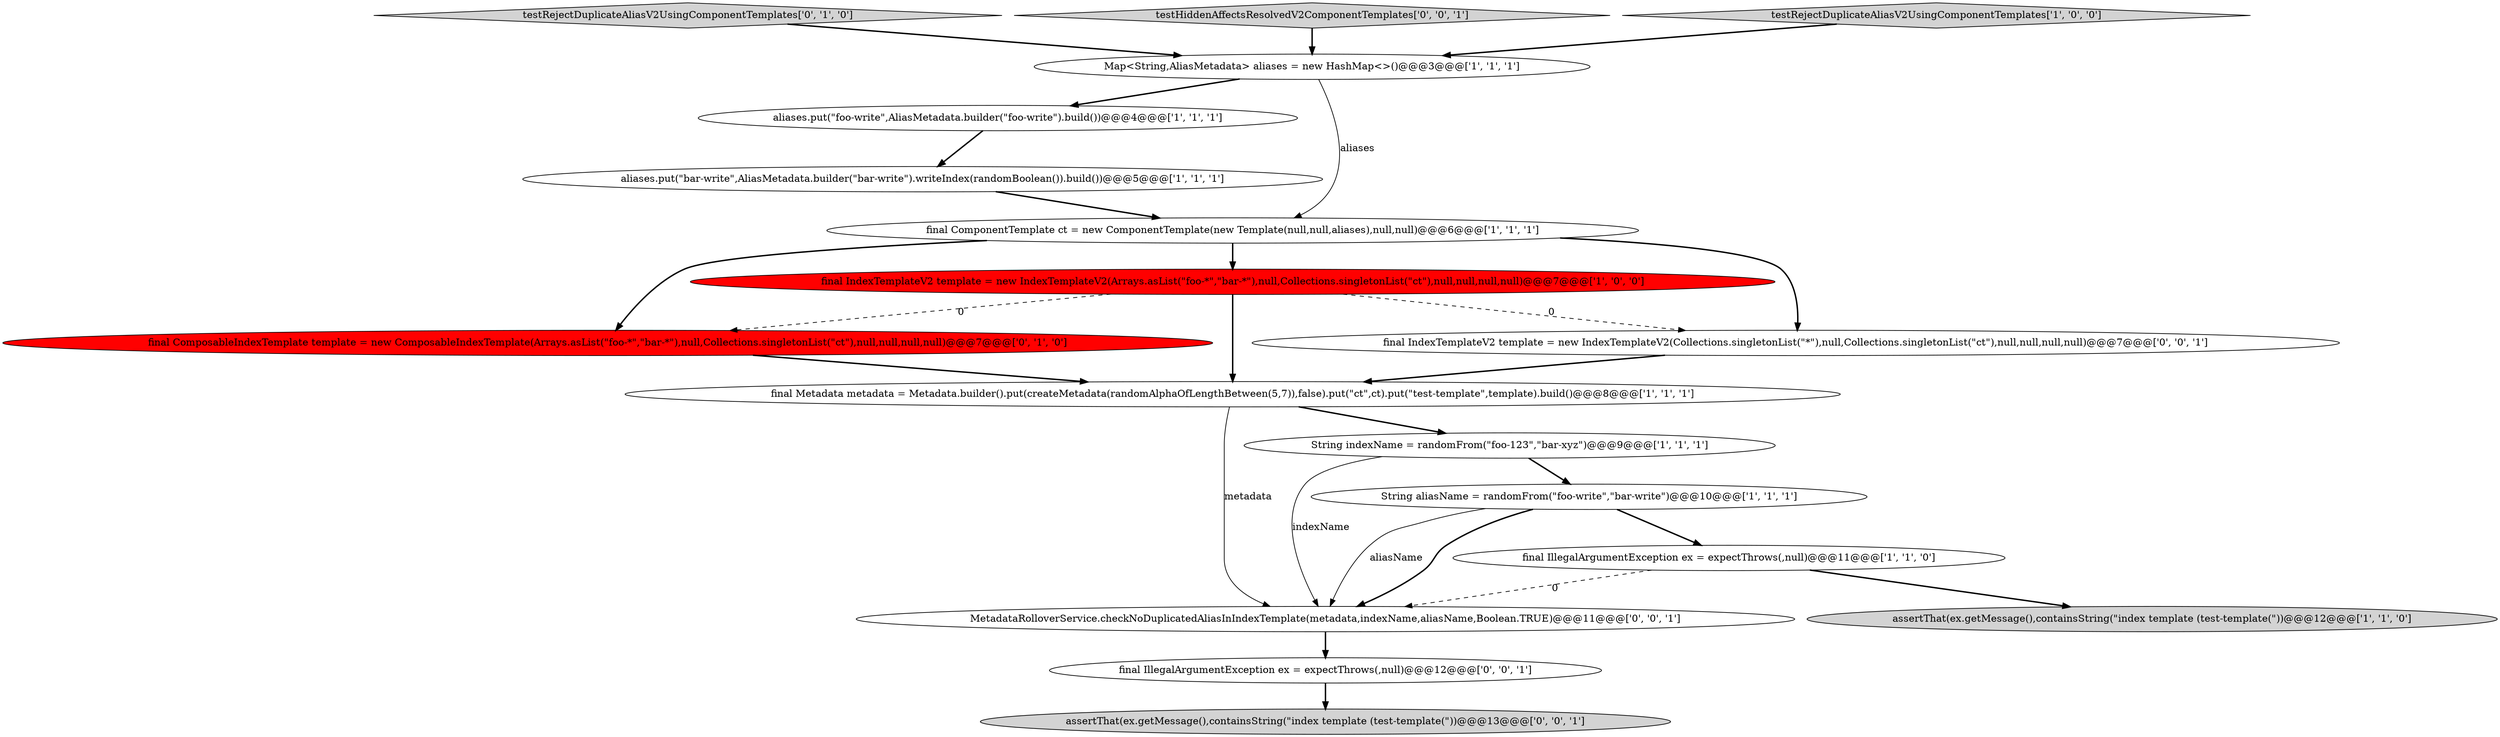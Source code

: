 digraph {
4 [style = filled, label = "Map<String,AliasMetadata> aliases = new HashMap<>()@@@3@@@['1', '1', '1']", fillcolor = white, shape = ellipse image = "AAA0AAABBB1BBB"];
14 [style = filled, label = "final IllegalArgumentException ex = expectThrows(,null)@@@12@@@['0', '0', '1']", fillcolor = white, shape = ellipse image = "AAA0AAABBB3BBB"];
0 [style = filled, label = "aliases.put(\"bar-write\",AliasMetadata.builder(\"bar-write\").writeIndex(randomBoolean()).build())@@@5@@@['1', '1', '1']", fillcolor = white, shape = ellipse image = "AAA0AAABBB1BBB"];
12 [style = filled, label = "testRejectDuplicateAliasV2UsingComponentTemplates['0', '1', '0']", fillcolor = lightgray, shape = diamond image = "AAA0AAABBB2BBB"];
13 [style = filled, label = "MetadataRolloverService.checkNoDuplicatedAliasInIndexTemplate(metadata,indexName,aliasName,Boolean.TRUE)@@@11@@@['0', '0', '1']", fillcolor = white, shape = ellipse image = "AAA0AAABBB3BBB"];
6 [style = filled, label = "String aliasName = randomFrom(\"foo-write\",\"bar-write\")@@@10@@@['1', '1', '1']", fillcolor = white, shape = ellipse image = "AAA0AAABBB1BBB"];
11 [style = filled, label = "final ComposableIndexTemplate template = new ComposableIndexTemplate(Arrays.asList(\"foo-*\",\"bar-*\"),null,Collections.singletonList(\"ct\"),null,null,null,null)@@@7@@@['0', '1', '0']", fillcolor = red, shape = ellipse image = "AAA1AAABBB2BBB"];
10 [style = filled, label = "aliases.put(\"foo-write\",AliasMetadata.builder(\"foo-write\").build())@@@4@@@['1', '1', '1']", fillcolor = white, shape = ellipse image = "AAA0AAABBB1BBB"];
7 [style = filled, label = "assertThat(ex.getMessage(),containsString(\"index template (test-template(\"))@@@12@@@['1', '1', '0']", fillcolor = lightgray, shape = ellipse image = "AAA0AAABBB1BBB"];
15 [style = filled, label = "assertThat(ex.getMessage(),containsString(\"index template (test-template(\"))@@@13@@@['0', '0', '1']", fillcolor = lightgray, shape = ellipse image = "AAA0AAABBB3BBB"];
9 [style = filled, label = "final Metadata metadata = Metadata.builder().put(createMetadata(randomAlphaOfLengthBetween(5,7)),false).put(\"ct\",ct).put(\"test-template\",template).build()@@@8@@@['1', '1', '1']", fillcolor = white, shape = ellipse image = "AAA0AAABBB1BBB"];
2 [style = filled, label = "final IndexTemplateV2 template = new IndexTemplateV2(Arrays.asList(\"foo-*\",\"bar-*\"),null,Collections.singletonList(\"ct\"),null,null,null,null)@@@7@@@['1', '0', '0']", fillcolor = red, shape = ellipse image = "AAA1AAABBB1BBB"];
5 [style = filled, label = "final ComponentTemplate ct = new ComponentTemplate(new Template(null,null,aliases),null,null)@@@6@@@['1', '1', '1']", fillcolor = white, shape = ellipse image = "AAA0AAABBB1BBB"];
3 [style = filled, label = "final IllegalArgumentException ex = expectThrows(,null)@@@11@@@['1', '1', '0']", fillcolor = white, shape = ellipse image = "AAA0AAABBB1BBB"];
17 [style = filled, label = "testHiddenAffectsResolvedV2ComponentTemplates['0', '0', '1']", fillcolor = lightgray, shape = diamond image = "AAA0AAABBB3BBB"];
16 [style = filled, label = "final IndexTemplateV2 template = new IndexTemplateV2(Collections.singletonList(\"*\"),null,Collections.singletonList(\"ct\"),null,null,null,null)@@@7@@@['0', '0', '1']", fillcolor = white, shape = ellipse image = "AAA0AAABBB3BBB"];
8 [style = filled, label = "String indexName = randomFrom(\"foo-123\",\"bar-xyz\")@@@9@@@['1', '1', '1']", fillcolor = white, shape = ellipse image = "AAA0AAABBB1BBB"];
1 [style = filled, label = "testRejectDuplicateAliasV2UsingComponentTemplates['1', '0', '0']", fillcolor = lightgray, shape = diamond image = "AAA0AAABBB1BBB"];
6->13 [style = solid, label="aliasName"];
4->10 [style = bold, label=""];
6->3 [style = bold, label=""];
1->4 [style = bold, label=""];
17->4 [style = bold, label=""];
8->6 [style = bold, label=""];
2->9 [style = bold, label=""];
9->8 [style = bold, label=""];
11->9 [style = bold, label=""];
3->13 [style = dashed, label="0"];
8->13 [style = solid, label="indexName"];
5->16 [style = bold, label=""];
5->2 [style = bold, label=""];
12->4 [style = bold, label=""];
3->7 [style = bold, label=""];
4->5 [style = solid, label="aliases"];
2->16 [style = dashed, label="0"];
6->13 [style = bold, label=""];
10->0 [style = bold, label=""];
2->11 [style = dashed, label="0"];
14->15 [style = bold, label=""];
5->11 [style = bold, label=""];
13->14 [style = bold, label=""];
16->9 [style = bold, label=""];
9->13 [style = solid, label="metadata"];
0->5 [style = bold, label=""];
}
